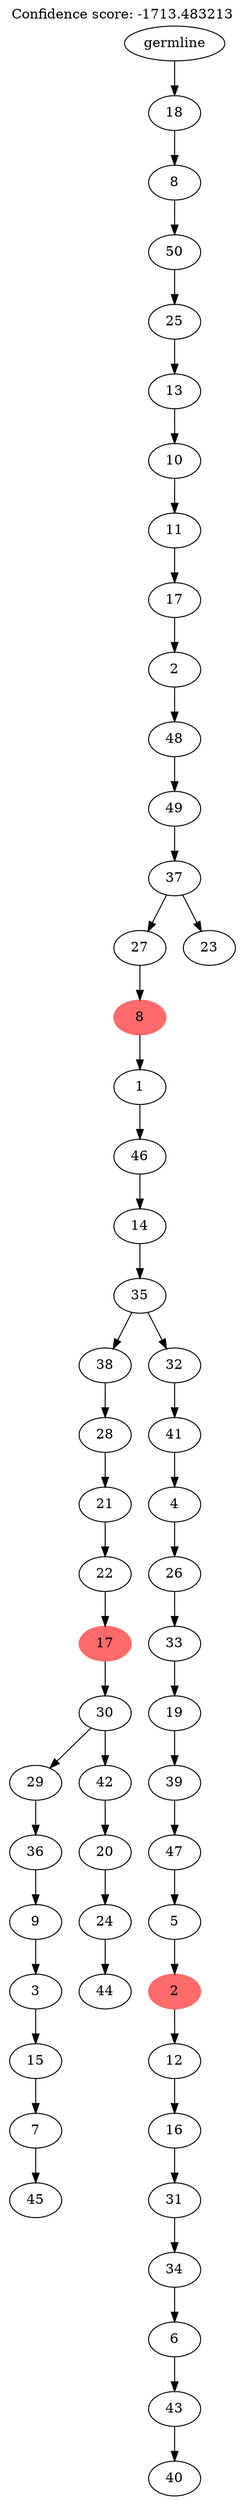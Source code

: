 digraph g {
	"51" -> "52";
	"52" [label="45"];
	"50" -> "51";
	"51" [label="7"];
	"49" -> "50";
	"50" [label="15"];
	"48" -> "49";
	"49" [label="3"];
	"47" -> "48";
	"48" [label="9"];
	"46" -> "47";
	"47" [label="36"];
	"44" -> "45";
	"45" [label="44"];
	"43" -> "44";
	"44" [label="24"];
	"42" -> "43";
	"43" [label="20"];
	"41" -> "42";
	"42" [label="42"];
	"41" -> "46";
	"46" [label="29"];
	"40" -> "41";
	"41" [label="30"];
	"39" -> "40";
	"40" [color=indianred1, style=filled, label="17"];
	"38" -> "39";
	"39" [label="22"];
	"37" -> "38";
	"38" [label="21"];
	"36" -> "37";
	"37" [label="28"];
	"34" -> "35";
	"35" [label="40"];
	"33" -> "34";
	"34" [label="43"];
	"32" -> "33";
	"33" [label="6"];
	"31" -> "32";
	"32" [label="34"];
	"30" -> "31";
	"31" [label="31"];
	"29" -> "30";
	"30" [label="16"];
	"28" -> "29";
	"29" [label="12"];
	"27" -> "28";
	"28" [color=indianred1, style=filled, label="2"];
	"26" -> "27";
	"27" [label="5"];
	"25" -> "26";
	"26" [label="47"];
	"24" -> "25";
	"25" [label="39"];
	"23" -> "24";
	"24" [label="19"];
	"22" -> "23";
	"23" [label="33"];
	"21" -> "22";
	"22" [label="26"];
	"20" -> "21";
	"21" [label="4"];
	"19" -> "20";
	"20" [label="41"];
	"18" -> "19";
	"19" [label="32"];
	"18" -> "36";
	"36" [label="38"];
	"17" -> "18";
	"18" [label="35"];
	"16" -> "17";
	"17" [label="14"];
	"15" -> "16";
	"16" [label="46"];
	"14" -> "15";
	"15" [label="1"];
	"13" -> "14";
	"14" [color=indianred1, style=filled, label="8"];
	"12" -> "13";
	"13" [label="27"];
	"12" -> "53";
	"53" [label="23"];
	"11" -> "12";
	"12" [label="37"];
	"10" -> "11";
	"11" [label="49"];
	"9" -> "10";
	"10" [label="48"];
	"8" -> "9";
	"9" [label="2"];
	"7" -> "8";
	"8" [label="17"];
	"6" -> "7";
	"7" [label="11"];
	"5" -> "6";
	"6" [label="10"];
	"4" -> "5";
	"5" [label="13"];
	"3" -> "4";
	"4" [label="25"];
	"2" -> "3";
	"3" [label="50"];
	"1" -> "2";
	"2" [label="8"];
	"0" -> "1";
	"1" [label="18"];
	"0" [label="germline"];
	labelloc="t";
	label="Confidence score: -1713.483213";
}
